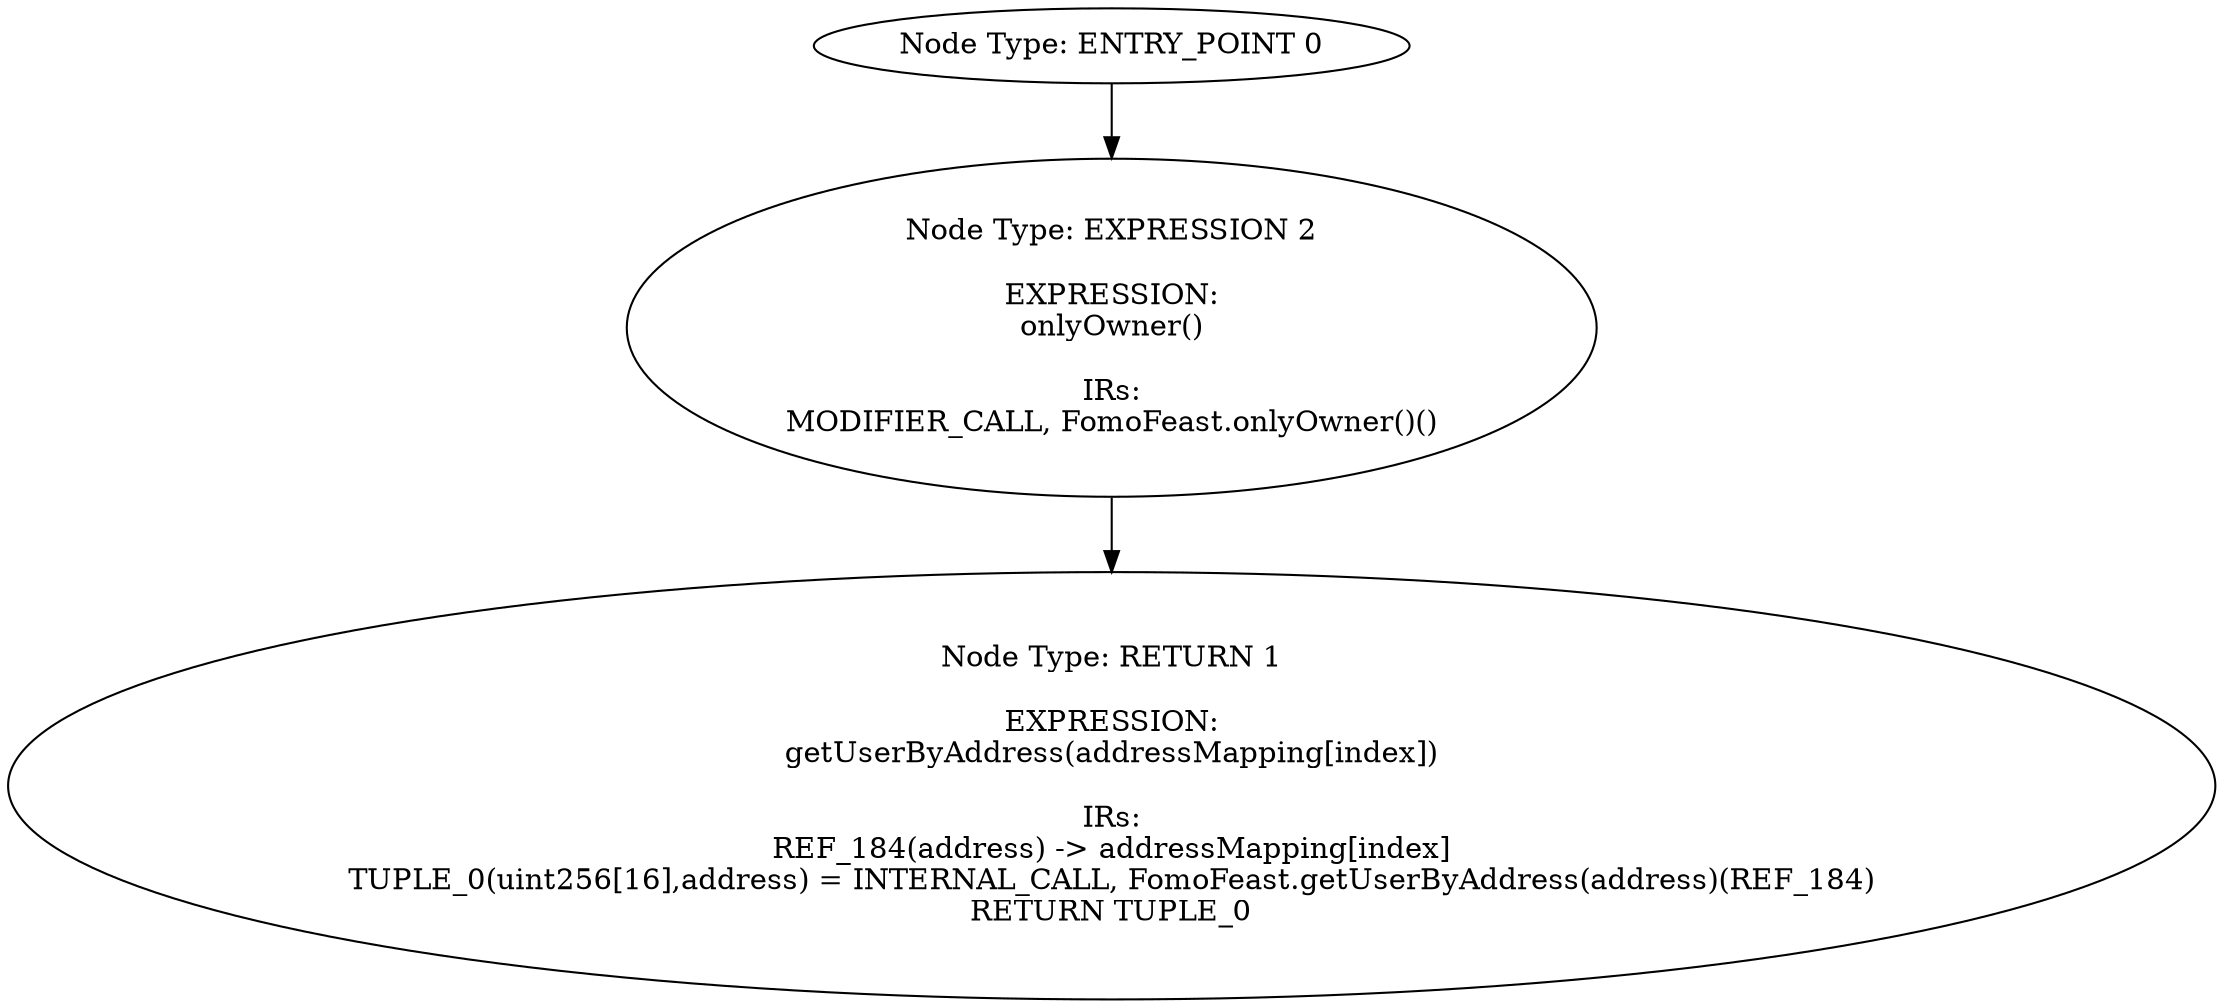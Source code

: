 digraph{
0[label="Node Type: ENTRY_POINT 0
"];
0->2;
1[label="Node Type: RETURN 1

EXPRESSION:
getUserByAddress(addressMapping[index])

IRs:
REF_184(address) -> addressMapping[index]
TUPLE_0(uint256[16],address) = INTERNAL_CALL, FomoFeast.getUserByAddress(address)(REF_184)
RETURN TUPLE_0"];
2[label="Node Type: EXPRESSION 2

EXPRESSION:
onlyOwner()

IRs:
MODIFIER_CALL, FomoFeast.onlyOwner()()"];
2->1;
}
